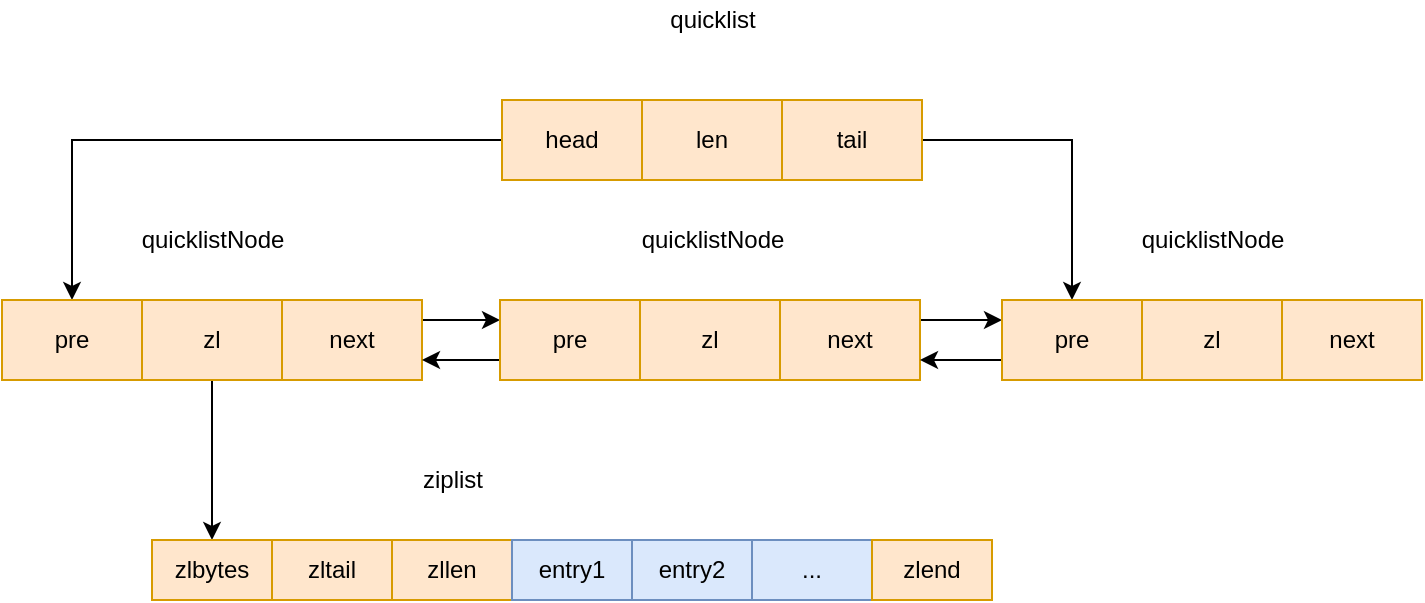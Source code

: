 <mxfile version="15.4.0" type="device"><diagram id="8bOc-6e7njnGKP5pOwsQ" name="第 1 页"><mxGraphModel dx="1773" dy="623" grid="1" gridSize="10" guides="1" tooltips="1" connect="1" arrows="1" fold="1" page="1" pageScale="1" pageWidth="827" pageHeight="1169" math="0" shadow="0"><root><mxCell id="0"/><mxCell id="1" parent="0"/><mxCell id="YctgDXkAp9_Ra4jRKL_d-4" style="edgeStyle=orthogonalEdgeStyle;rounded=0;orthogonalLoop=1;jettySize=auto;html=1;exitX=0;exitY=0.5;exitDx=0;exitDy=0;" edge="1" parent="1" source="L0fx4yKlKMdMW33AG06v-2" target="L0fx4yKlKMdMW33AG06v-6"><mxGeometry relative="1" as="geometry"/></mxCell><mxCell id="L0fx4yKlKMdMW33AG06v-2" value="head" style="rounded=0;whiteSpace=wrap;html=1;fillColor=#ffe6cc;strokeColor=#d79b00;" parent="1" vertex="1"><mxGeometry x="160" y="160" width="70" height="40" as="geometry"/></mxCell><mxCell id="L0fx4yKlKMdMW33AG06v-3" value="len" style="rounded=0;whiteSpace=wrap;html=1;fillColor=#ffe6cc;strokeColor=#d79b00;" parent="1" vertex="1"><mxGeometry x="230" y="160" width="70" height="40" as="geometry"/></mxCell><mxCell id="YctgDXkAp9_Ra4jRKL_d-1" style="edgeStyle=orthogonalEdgeStyle;rounded=0;orthogonalLoop=1;jettySize=auto;html=1;exitX=1;exitY=0.5;exitDx=0;exitDy=0;" edge="1" parent="1" source="L0fx4yKlKMdMW33AG06v-5" target="L0fx4yKlKMdMW33AG06v-17"><mxGeometry relative="1" as="geometry"/></mxCell><mxCell id="L0fx4yKlKMdMW33AG06v-5" value="tail" style="rounded=0;whiteSpace=wrap;html=1;fillColor=#ffe6cc;strokeColor=#d79b00;" parent="1" vertex="1"><mxGeometry x="300" y="160" width="70" height="40" as="geometry"/></mxCell><mxCell id="L0fx4yKlKMdMW33AG06v-6" value="pre" style="rounded=0;whiteSpace=wrap;html=1;fillColor=#ffe6cc;strokeColor=#d79b00;" parent="1" vertex="1"><mxGeometry x="-90" y="260" width="70" height="40" as="geometry"/></mxCell><mxCell id="L0fx4yKlKMdMW33AG06v-7" style="edgeStyle=orthogonalEdgeStyle;rounded=0;orthogonalLoop=1;jettySize=auto;html=1;exitX=0.5;exitY=1;exitDx=0;exitDy=0;entryX=0.5;entryY=0;entryDx=0;entryDy=0;" parent="1" source="L0fx4yKlKMdMW33AG06v-8" target="L0fx4yKlKMdMW33AG06v-24" edge="1"><mxGeometry relative="1" as="geometry"/></mxCell><mxCell id="L0fx4yKlKMdMW33AG06v-8" value="zl" style="rounded=0;whiteSpace=wrap;html=1;fillColor=#ffe6cc;strokeColor=#d79b00;" parent="1" vertex="1"><mxGeometry x="-20" y="260" width="70" height="40" as="geometry"/></mxCell><mxCell id="L0fx4yKlKMdMW33AG06v-9" style="edgeStyle=orthogonalEdgeStyle;rounded=0;orthogonalLoop=1;jettySize=auto;html=1;exitX=1;exitY=0.25;exitDx=0;exitDy=0;entryX=0;entryY=0.25;entryDx=0;entryDy=0;" parent="1" source="L0fx4yKlKMdMW33AG06v-10" target="L0fx4yKlKMdMW33AG06v-12" edge="1"><mxGeometry relative="1" as="geometry"/></mxCell><mxCell id="L0fx4yKlKMdMW33AG06v-10" value="next" style="rounded=0;whiteSpace=wrap;html=1;fillColor=#ffe6cc;strokeColor=#d79b00;" parent="1" vertex="1"><mxGeometry x="50" y="260" width="70" height="40" as="geometry"/></mxCell><mxCell id="L0fx4yKlKMdMW33AG06v-11" style="edgeStyle=orthogonalEdgeStyle;rounded=0;orthogonalLoop=1;jettySize=auto;html=1;exitX=0;exitY=0.75;exitDx=0;exitDy=0;entryX=1;entryY=0.75;entryDx=0;entryDy=0;" parent="1" source="L0fx4yKlKMdMW33AG06v-12" target="L0fx4yKlKMdMW33AG06v-10" edge="1"><mxGeometry relative="1" as="geometry"/></mxCell><mxCell id="L0fx4yKlKMdMW33AG06v-12" value="pre" style="rounded=0;whiteSpace=wrap;html=1;fillColor=#ffe6cc;strokeColor=#d79b00;" parent="1" vertex="1"><mxGeometry x="159" y="260" width="70" height="40" as="geometry"/></mxCell><mxCell id="L0fx4yKlKMdMW33AG06v-13" value="zl" style="rounded=0;whiteSpace=wrap;html=1;fillColor=#ffe6cc;strokeColor=#d79b00;" parent="1" vertex="1"><mxGeometry x="229" y="260" width="70" height="40" as="geometry"/></mxCell><mxCell id="L0fx4yKlKMdMW33AG06v-14" style="edgeStyle=orthogonalEdgeStyle;rounded=0;orthogonalLoop=1;jettySize=auto;html=1;exitX=1;exitY=0.25;exitDx=0;exitDy=0;entryX=0;entryY=0.25;entryDx=0;entryDy=0;" parent="1" source="L0fx4yKlKMdMW33AG06v-15" target="L0fx4yKlKMdMW33AG06v-17" edge="1"><mxGeometry relative="1" as="geometry"/></mxCell><mxCell id="L0fx4yKlKMdMW33AG06v-15" value="next" style="rounded=0;whiteSpace=wrap;html=1;fillColor=#ffe6cc;strokeColor=#d79b00;" parent="1" vertex="1"><mxGeometry x="299" y="260" width="70" height="40" as="geometry"/></mxCell><mxCell id="L0fx4yKlKMdMW33AG06v-16" style="edgeStyle=orthogonalEdgeStyle;rounded=0;orthogonalLoop=1;jettySize=auto;html=1;exitX=0;exitY=0.75;exitDx=0;exitDy=0;entryX=1;entryY=0.75;entryDx=0;entryDy=0;" parent="1" source="L0fx4yKlKMdMW33AG06v-17" target="L0fx4yKlKMdMW33AG06v-15" edge="1"><mxGeometry relative="1" as="geometry"/></mxCell><mxCell id="L0fx4yKlKMdMW33AG06v-17" value="pre" style="rounded=0;whiteSpace=wrap;html=1;fillColor=#ffe6cc;strokeColor=#d79b00;" parent="1" vertex="1"><mxGeometry x="410" y="260" width="70" height="40" as="geometry"/></mxCell><mxCell id="L0fx4yKlKMdMW33AG06v-18" value="zl" style="rounded=0;whiteSpace=wrap;html=1;fillColor=#ffe6cc;strokeColor=#d79b00;" parent="1" vertex="1"><mxGeometry x="480" y="260" width="70" height="40" as="geometry"/></mxCell><mxCell id="L0fx4yKlKMdMW33AG06v-19" value="next" style="rounded=0;whiteSpace=wrap;html=1;fillColor=#ffe6cc;strokeColor=#d79b00;" parent="1" vertex="1"><mxGeometry x="550" y="260" width="70" height="40" as="geometry"/></mxCell><mxCell id="L0fx4yKlKMdMW33AG06v-20" value="quicklist" style="text;html=1;align=center;verticalAlign=middle;resizable=0;points=[];autosize=1;strokeColor=none;fillColor=none;" parent="1" vertex="1"><mxGeometry x="235" y="110" width="60" height="20" as="geometry"/></mxCell><mxCell id="L0fx4yKlKMdMW33AG06v-21" value="quicklistNode" style="text;html=1;align=center;verticalAlign=middle;resizable=0;points=[];autosize=1;strokeColor=none;fillColor=none;" parent="1" vertex="1"><mxGeometry x="-30" y="220" width="90" height="20" as="geometry"/></mxCell><mxCell id="L0fx4yKlKMdMW33AG06v-22" value="quicklistNode" style="text;html=1;align=center;verticalAlign=middle;resizable=0;points=[];autosize=1;strokeColor=none;fillColor=none;" parent="1" vertex="1"><mxGeometry x="220" y="220" width="90" height="20" as="geometry"/></mxCell><mxCell id="L0fx4yKlKMdMW33AG06v-23" value="quicklistNode" style="text;html=1;align=center;verticalAlign=middle;resizable=0;points=[];autosize=1;strokeColor=none;fillColor=none;" parent="1" vertex="1"><mxGeometry x="470" y="220" width="90" height="20" as="geometry"/></mxCell><mxCell id="L0fx4yKlKMdMW33AG06v-24" value="&lt;span&gt;zlbytes&lt;/span&gt;" style="rounded=0;whiteSpace=wrap;html=1;fillColor=#ffe6cc;strokeColor=#d79b00;" parent="1" vertex="1"><mxGeometry x="-15" y="380" width="60" height="30" as="geometry"/></mxCell><mxCell id="L0fx4yKlKMdMW33AG06v-25" value="&lt;span style=&quot;font-family: &amp;#34;helvetica&amp;#34;&quot;&gt;zltail&lt;/span&gt;" style="rounded=0;whiteSpace=wrap;html=1;fillColor=#ffe6cc;strokeColor=#d79b00;" parent="1" vertex="1"><mxGeometry x="45" y="380" width="60" height="30" as="geometry"/></mxCell><mxCell id="L0fx4yKlKMdMW33AG06v-26" value="zllen" style="rounded=0;whiteSpace=wrap;html=1;fillColor=#ffe6cc;strokeColor=#d79b00;" parent="1" vertex="1"><mxGeometry x="105" y="380" width="60" height="30" as="geometry"/></mxCell><mxCell id="L0fx4yKlKMdMW33AG06v-27" value="entry1" style="rounded=0;whiteSpace=wrap;html=1;fillColor=#dae8fc;strokeColor=#6c8ebf;" parent="1" vertex="1"><mxGeometry x="165" y="380" width="60" height="30" as="geometry"/></mxCell><mxCell id="L0fx4yKlKMdMW33AG06v-28" value="entry2" style="rounded=0;whiteSpace=wrap;html=1;fillColor=#dae8fc;strokeColor=#6c8ebf;" parent="1" vertex="1"><mxGeometry x="225" y="380" width="60" height="30" as="geometry"/></mxCell><mxCell id="L0fx4yKlKMdMW33AG06v-29" value="..." style="rounded=0;whiteSpace=wrap;html=1;fillColor=#dae8fc;strokeColor=#6c8ebf;" parent="1" vertex="1"><mxGeometry x="285" y="380" width="60" height="30" as="geometry"/></mxCell><mxCell id="L0fx4yKlKMdMW33AG06v-30" value="zlend" style="rounded=0;whiteSpace=wrap;html=1;fillColor=#ffe6cc;strokeColor=#d79b00;" parent="1" vertex="1"><mxGeometry x="345" y="380" width="60" height="30" as="geometry"/></mxCell><mxCell id="L0fx4yKlKMdMW33AG06v-31" value="ziplist" style="text;html=1;align=center;verticalAlign=middle;resizable=0;points=[];autosize=1;strokeColor=none;fillColor=none;" parent="1" vertex="1"><mxGeometry x="110" y="340" width="50" height="20" as="geometry"/></mxCell></root></mxGraphModel></diagram></mxfile>